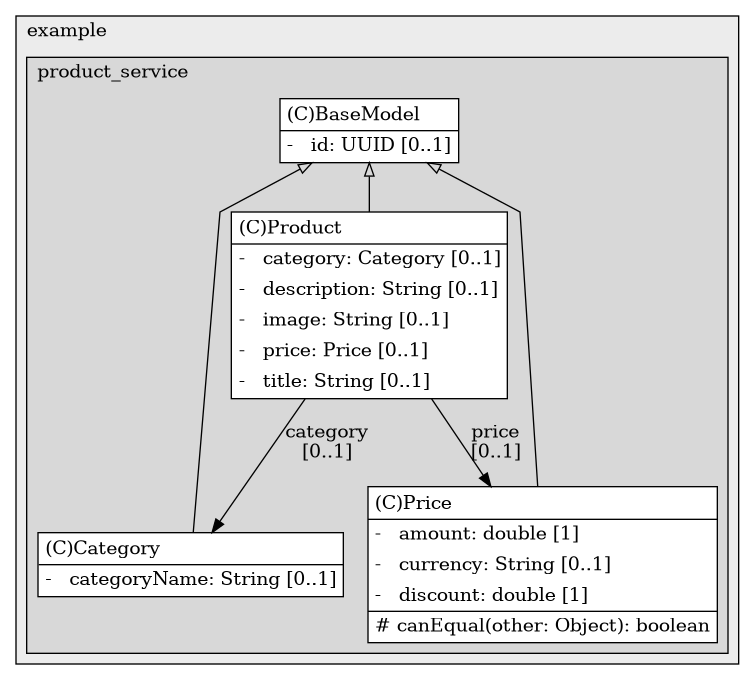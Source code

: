 @startuml

/' diagram meta data start
config=StructureConfiguration;
{
  "projectClassification": {
    "searchMode": "OpenProject", // OpenProject, AllProjects
    "includedProjects": "",
    "pathEndKeywords": "*.impl",
    "isClientPath": "",
    "isClientName": "",
    "isTestPath": "",
    "isTestName": "",
    "isMappingPath": "",
    "isMappingName": "",
    "isDataAccessPath": "",
    "isDataAccessName": "",
    "isDataStructurePath": "",
    "isDataStructureName": "",
    "isInterfaceStructuresPath": "",
    "isInterfaceStructuresName": "",
    "isEntryPointPath": "",
    "isEntryPointName": "",
    "treatFinalFieldsAsMandatory": false
  },
  "graphRestriction": {
    "classPackageExcludeFilter": "",
    "classPackageIncludeFilter": "",
    "classNameExcludeFilter": "",
    "classNameIncludeFilter": "",
    "methodNameExcludeFilter": "",
    "methodNameIncludeFilter": "",
    "removeByInheritance": "", // inheritance/annotation based filtering is done in a second step
    "removeByAnnotation": "",
    "removeByClassPackage": "", // cleanup the graph after inheritance/annotation based filtering is done
    "removeByClassName": "",
    "cutMappings": false,
    "cutEnum": true,
    "cutTests": true,
    "cutClient": true,
    "cutDataAccess": false,
    "cutInterfaceStructures": false,
    "cutDataStructures": false,
    "cutGetterAndSetter": true,
    "cutConstructors": true
  },
  "graphTraversal": {
    "forwardDepth": 6,
    "backwardDepth": 6,
    "classPackageExcludeFilter": "",
    "classPackageIncludeFilter": "",
    "classNameExcludeFilter": "",
    "classNameIncludeFilter": "",
    "methodNameExcludeFilter": "",
    "methodNameIncludeFilter": "",
    "hideMappings": false,
    "hideDataStructures": false,
    "hidePrivateMethods": true,
    "hideInterfaceCalls": true, // indirection: implementation -> interface (is hidden) -> implementation
    "onlyShowApplicationEntryPoints": false, // root node is included
    "useMethodCallsForStructureDiagram": "ForwardOnly" // ForwardOnly, BothDirections, No
  },
  "details": {
    "aggregation": "GroupByClass", // ByClass, GroupByClass, None
    "showClassGenericTypes": true,
    "showMethods": true,
    "showMethodParameterNames": true,
    "showMethodParameterTypes": true,
    "showMethodReturnType": true,
    "showPackageLevels": 2,
    "showDetailedClassStructure": true
  },
  "rootClass": "com.example.product_service.model.BaseModel",
  "extensionCallbackMethod": "" // qualified.class.name#methodName - signature: public static String method(String)
}
diagram meta data end '/



digraph g {
    rankdir="TB"
    splines=polyline
    

'nodes 
subgraph cluster_1322970774 { 
   	label=example
	labeljust=l
	fillcolor="#ececec"
	style=filled
   
   subgraph cluster_86488801 { 
   	label=product_service
	labeljust=l
	fillcolor="#d8d8d8"
	style=filled
   
   BaseModel1970163153[
	label=<<TABLE BORDER="1" CELLBORDER="0" CELLPADDING="4" CELLSPACING="0">
<TR><TD ALIGN="LEFT" >(C)BaseModel</TD></TR>
<HR/>
<TR><TD ALIGN="LEFT" >-   id: UUID [0..1]</TD></TR>
</TABLE>>
	style=filled
	margin=0
	shape=plaintext
	fillcolor="#FFFFFF"
];

Category1970163153[
	label=<<TABLE BORDER="1" CELLBORDER="0" CELLPADDING="4" CELLSPACING="0">
<TR><TD ALIGN="LEFT" >(C)Category</TD></TR>
<HR/>
<TR><TD ALIGN="LEFT" >-   categoryName: String [0..1]</TD></TR>
</TABLE>>
	style=filled
	margin=0
	shape=plaintext
	fillcolor="#FFFFFF"
];

Price1970163153[
	label=<<TABLE BORDER="1" CELLBORDER="0" CELLPADDING="4" CELLSPACING="0">
<TR><TD ALIGN="LEFT" >(C)Price</TD></TR>
<HR/>
<TR><TD ALIGN="LEFT" >-   amount: double [1]</TD></TR>
<TR><TD ALIGN="LEFT" >-   currency: String [0..1]</TD></TR>
<TR><TD ALIGN="LEFT" >-   discount: double [1]</TD></TR>
<HR/>
<TR><TD ALIGN="LEFT" ># canEqual(other: Object): boolean</TD></TR>
</TABLE>>
	style=filled
	margin=0
	shape=plaintext
	fillcolor="#FFFFFF"
];

Product1970163153[
	label=<<TABLE BORDER="1" CELLBORDER="0" CELLPADDING="4" CELLSPACING="0">
<TR><TD ALIGN="LEFT" >(C)Product</TD></TR>
<HR/>
<TR><TD ALIGN="LEFT" >-   category: Category [0..1]</TD></TR>
<TR><TD ALIGN="LEFT" >-   description: String [0..1]</TD></TR>
<TR><TD ALIGN="LEFT" >-   image: String [0..1]</TD></TR>
<TR><TD ALIGN="LEFT" >-   price: Price [0..1]</TD></TR>
<TR><TD ALIGN="LEFT" >-   title: String [0..1]</TD></TR>
</TABLE>>
	style=filled
	margin=0
	shape=plaintext
	fillcolor="#FFFFFF"
];
} 
} 

'edges    
BaseModel1970163153 -> Category1970163153[arrowhead=none, arrowtail=empty, dir=both];
BaseModel1970163153 -> Price1970163153[arrowhead=none, arrowtail=empty, dir=both];
BaseModel1970163153 -> Product1970163153[arrowhead=none, arrowtail=empty, dir=both];
Product1970163153 -> Category1970163153[label="category
[0..1]"];
Product1970163153 -> Price1970163153[label="price
[0..1]"];
    
}
@enduml